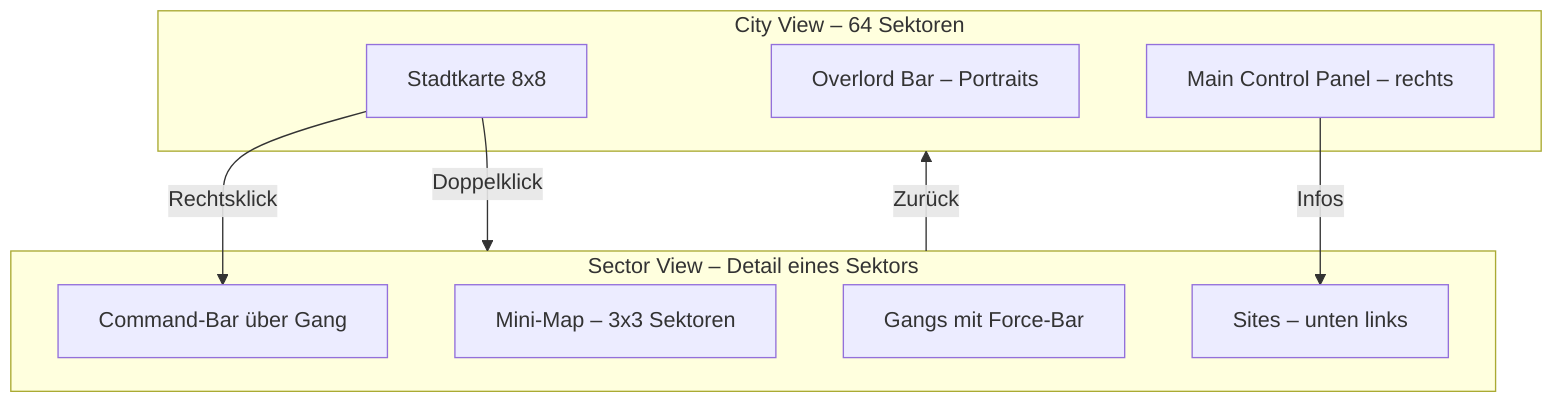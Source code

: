 flowchart TD
    subgraph CityView["City View – 64 Sektoren"]
        Map[Stadtkarte 8x8]
        OverlordBar[Overlord Bar – Portraits]
        ControlPanel[Main Control Panel – rechts]
    end

    subgraph SectorView["Sector View – Detail eines Sektors"]
        MiniMap[Mini-Map – 3x3 Sektoren]
        Sites[Sites – unten links]
        Gangs[Gangs mit Force-Bar]
        Commands[Command-Bar über Gang]
    end

    Map --> |Doppelklick| SectorView
    SectorView --> |Zurück| CityView
    ControlPanel --> |Infos| Sites
    Map --> |Rechtsklick| Commands